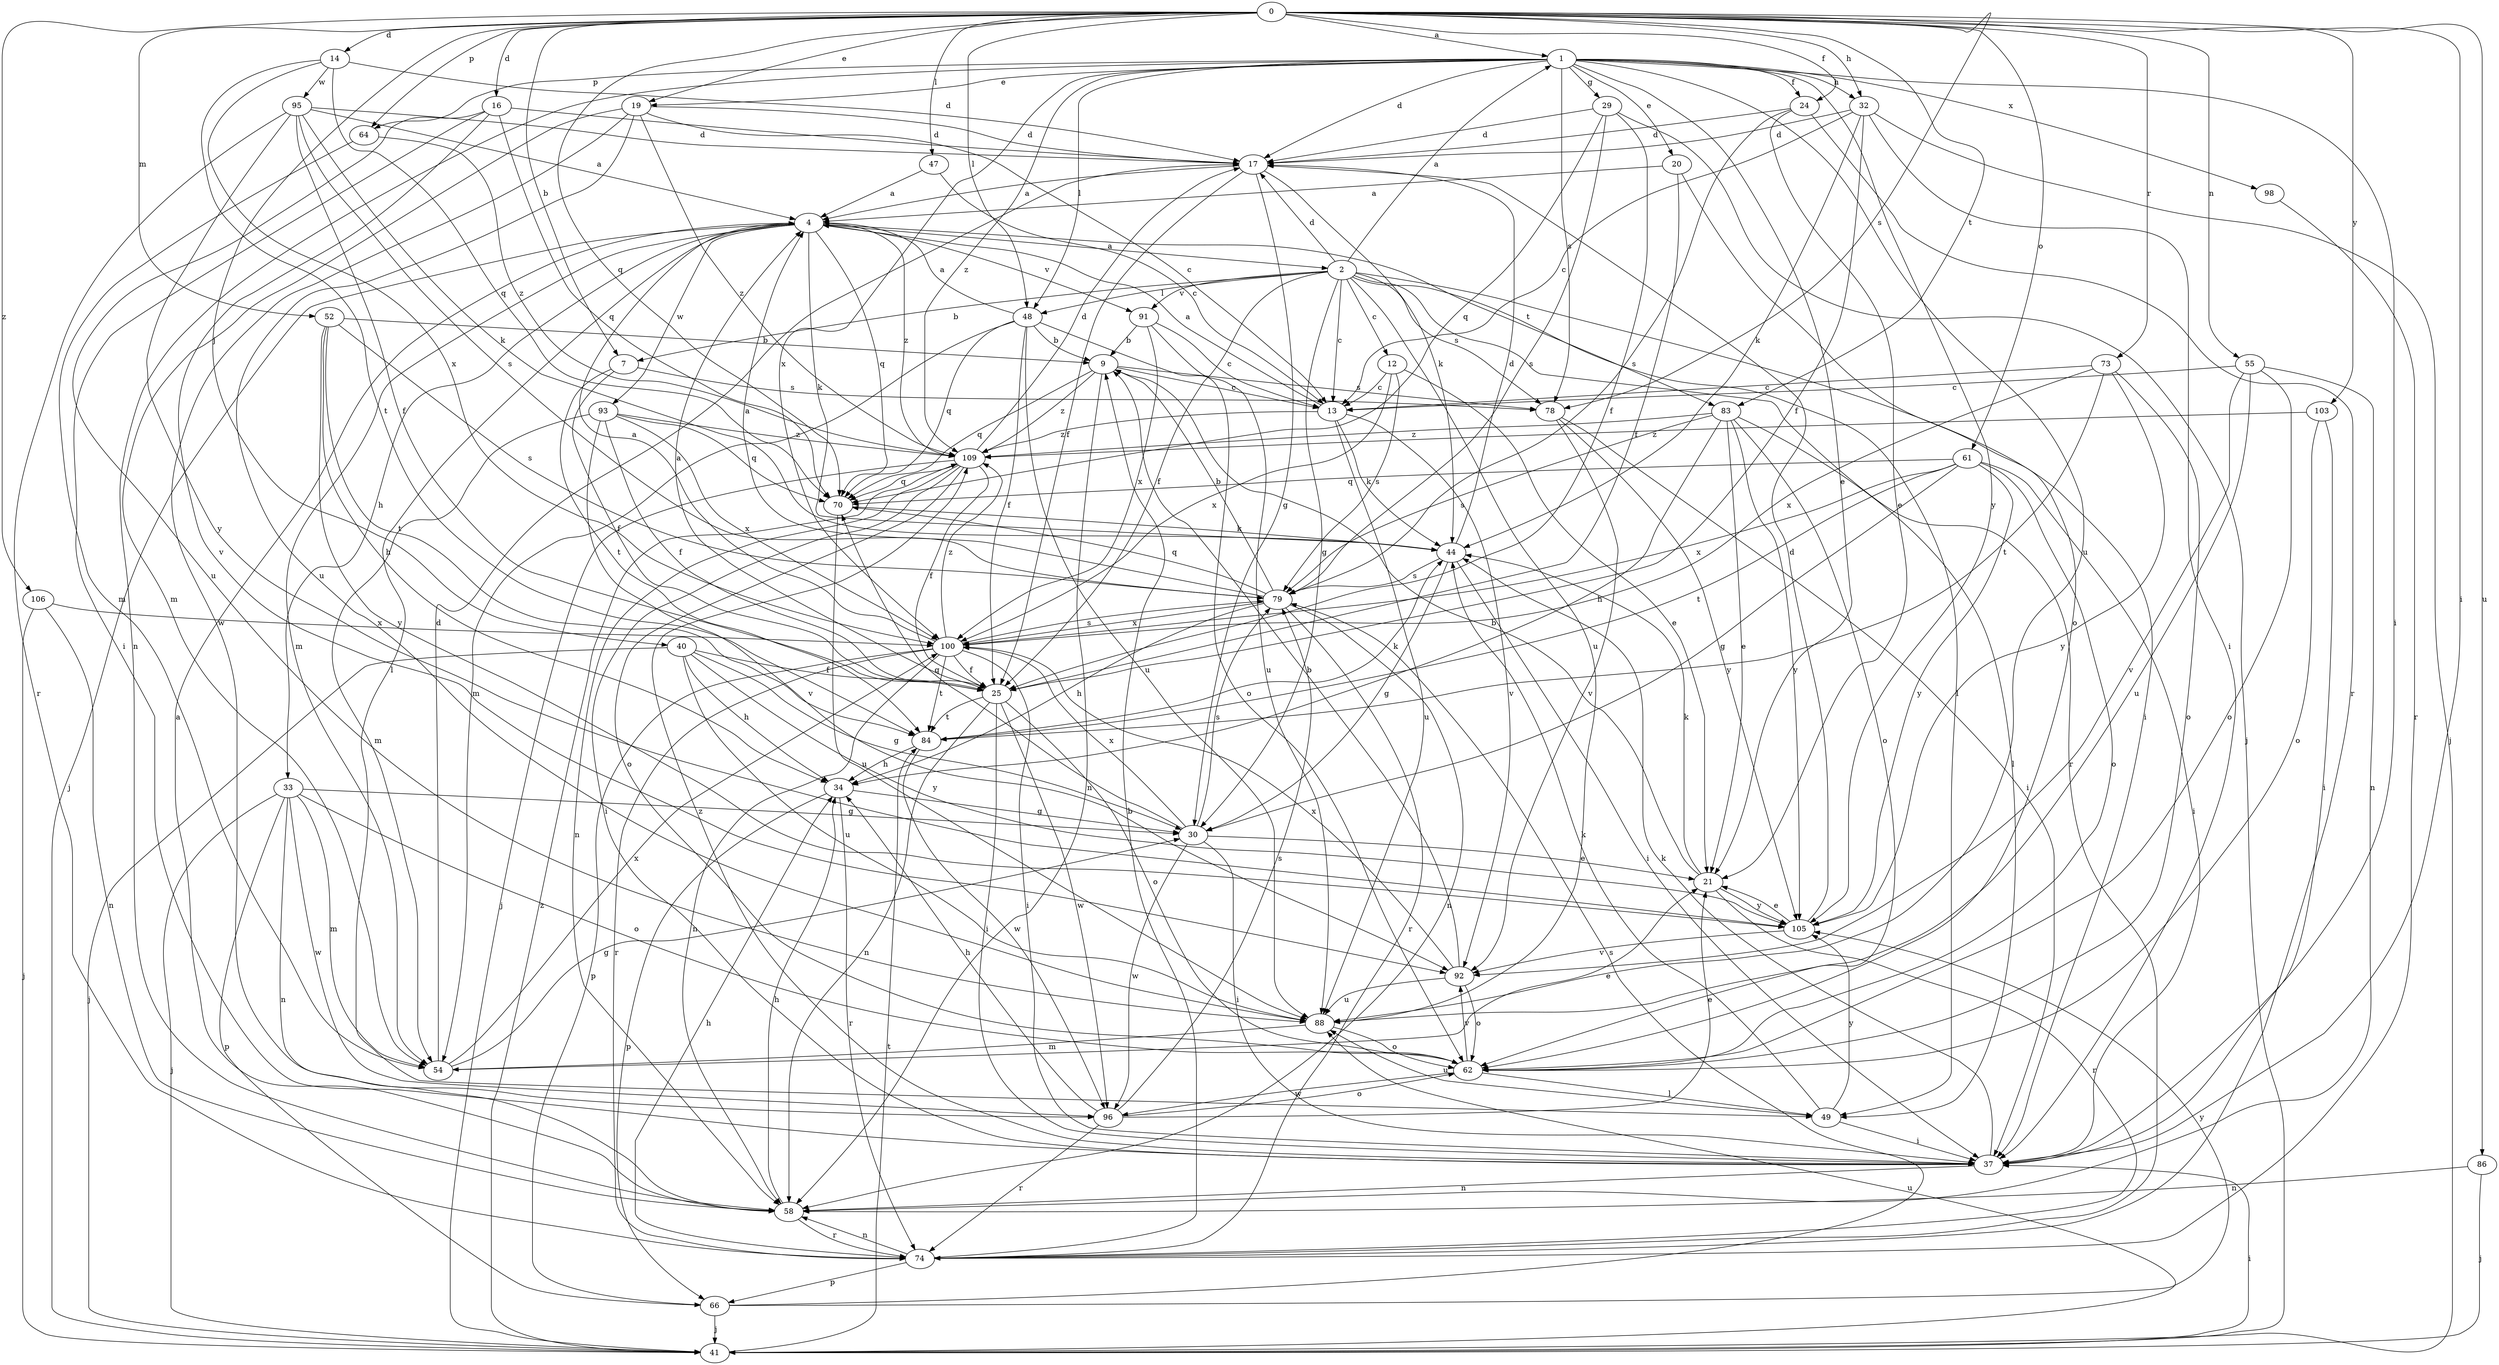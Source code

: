 strict digraph  {
0;
1;
2;
4;
7;
9;
12;
13;
14;
16;
17;
19;
20;
21;
24;
25;
29;
30;
32;
33;
34;
37;
40;
41;
44;
47;
48;
49;
52;
54;
55;
58;
61;
62;
64;
66;
70;
73;
74;
78;
79;
83;
84;
86;
88;
91;
92;
93;
95;
96;
98;
100;
103;
105;
106;
109;
0 -> 1  [label=a];
0 -> 7  [label=b];
0 -> 14  [label=d];
0 -> 16  [label=d];
0 -> 19  [label=e];
0 -> 24  [label=f];
0 -> 32  [label=h];
0 -> 37  [label=i];
0 -> 40  [label=j];
0 -> 47  [label=l];
0 -> 48  [label=l];
0 -> 52  [label=m];
0 -> 55  [label=n];
0 -> 61  [label=o];
0 -> 64  [label=p];
0 -> 70  [label=q];
0 -> 73  [label=r];
0 -> 78  [label=s];
0 -> 83  [label=t];
0 -> 86  [label=u];
0 -> 103  [label=y];
0 -> 106  [label=z];
1 -> 17  [label=d];
1 -> 19  [label=e];
1 -> 20  [label=e];
1 -> 21  [label=e];
1 -> 24  [label=f];
1 -> 29  [label=g];
1 -> 32  [label=h];
1 -> 37  [label=i];
1 -> 48  [label=l];
1 -> 58  [label=n];
1 -> 64  [label=p];
1 -> 78  [label=s];
1 -> 88  [label=u];
1 -> 98  [label=x];
1 -> 100  [label=x];
1 -> 105  [label=y];
1 -> 109  [label=z];
2 -> 1  [label=a];
2 -> 7  [label=b];
2 -> 12  [label=c];
2 -> 13  [label=c];
2 -> 17  [label=d];
2 -> 25  [label=f];
2 -> 30  [label=g];
2 -> 37  [label=i];
2 -> 48  [label=l];
2 -> 49  [label=l];
2 -> 74  [label=r];
2 -> 78  [label=s];
2 -> 88  [label=u];
2 -> 91  [label=v];
4 -> 2  [label=a];
4 -> 33  [label=h];
4 -> 41  [label=j];
4 -> 44  [label=k];
4 -> 49  [label=l];
4 -> 54  [label=m];
4 -> 70  [label=q];
4 -> 83  [label=t];
4 -> 91  [label=v];
4 -> 93  [label=w];
4 -> 109  [label=z];
7 -> 25  [label=f];
7 -> 78  [label=s];
7 -> 84  [label=t];
9 -> 13  [label=c];
9 -> 58  [label=n];
9 -> 70  [label=q];
9 -> 78  [label=s];
9 -> 109  [label=z];
12 -> 13  [label=c];
12 -> 21  [label=e];
12 -> 79  [label=s];
12 -> 100  [label=x];
13 -> 4  [label=a];
13 -> 44  [label=k];
13 -> 88  [label=u];
13 -> 92  [label=v];
13 -> 109  [label=z];
14 -> 17  [label=d];
14 -> 70  [label=q];
14 -> 84  [label=t];
14 -> 95  [label=w];
14 -> 100  [label=x];
16 -> 17  [label=d];
16 -> 37  [label=i];
16 -> 70  [label=q];
16 -> 88  [label=u];
16 -> 92  [label=v];
17 -> 4  [label=a];
17 -> 25  [label=f];
17 -> 30  [label=g];
17 -> 44  [label=k];
19 -> 13  [label=c];
19 -> 17  [label=d];
19 -> 54  [label=m];
19 -> 88  [label=u];
19 -> 96  [label=w];
19 -> 109  [label=z];
20 -> 4  [label=a];
20 -> 25  [label=f];
20 -> 62  [label=o];
21 -> 9  [label=b];
21 -> 44  [label=k];
21 -> 74  [label=r];
21 -> 105  [label=y];
24 -> 17  [label=d];
24 -> 21  [label=e];
24 -> 74  [label=r];
24 -> 79  [label=s];
25 -> 4  [label=a];
25 -> 37  [label=i];
25 -> 58  [label=n];
25 -> 62  [label=o];
25 -> 84  [label=t];
25 -> 96  [label=w];
29 -> 17  [label=d];
29 -> 25  [label=f];
29 -> 41  [label=j];
29 -> 70  [label=q];
29 -> 79  [label=s];
30 -> 21  [label=e];
30 -> 37  [label=i];
30 -> 70  [label=q];
30 -> 79  [label=s];
30 -> 96  [label=w];
30 -> 100  [label=x];
32 -> 13  [label=c];
32 -> 17  [label=d];
32 -> 25  [label=f];
32 -> 37  [label=i];
32 -> 41  [label=j];
32 -> 44  [label=k];
33 -> 30  [label=g];
33 -> 41  [label=j];
33 -> 54  [label=m];
33 -> 58  [label=n];
33 -> 62  [label=o];
33 -> 66  [label=p];
33 -> 96  [label=w];
34 -> 30  [label=g];
34 -> 66  [label=p];
34 -> 74  [label=r];
37 -> 44  [label=k];
37 -> 58  [label=n];
37 -> 109  [label=z];
40 -> 25  [label=f];
40 -> 30  [label=g];
40 -> 34  [label=h];
40 -> 41  [label=j];
40 -> 88  [label=u];
40 -> 105  [label=y];
41 -> 37  [label=i];
41 -> 84  [label=t];
41 -> 88  [label=u];
41 -> 109  [label=z];
44 -> 17  [label=d];
44 -> 30  [label=g];
44 -> 37  [label=i];
44 -> 79  [label=s];
47 -> 4  [label=a];
47 -> 13  [label=c];
48 -> 4  [label=a];
48 -> 9  [label=b];
48 -> 25  [label=f];
48 -> 54  [label=m];
48 -> 62  [label=o];
48 -> 70  [label=q];
48 -> 88  [label=u];
49 -> 37  [label=i];
49 -> 44  [label=k];
49 -> 88  [label=u];
49 -> 105  [label=y];
52 -> 9  [label=b];
52 -> 34  [label=h];
52 -> 79  [label=s];
52 -> 84  [label=t];
52 -> 105  [label=y];
54 -> 17  [label=d];
54 -> 21  [label=e];
54 -> 30  [label=g];
54 -> 100  [label=x];
55 -> 13  [label=c];
55 -> 58  [label=n];
55 -> 62  [label=o];
55 -> 88  [label=u];
55 -> 92  [label=v];
58 -> 4  [label=a];
58 -> 34  [label=h];
58 -> 74  [label=r];
61 -> 30  [label=g];
61 -> 37  [label=i];
61 -> 62  [label=o];
61 -> 70  [label=q];
61 -> 84  [label=t];
61 -> 100  [label=x];
61 -> 105  [label=y];
62 -> 49  [label=l];
62 -> 92  [label=v];
62 -> 96  [label=w];
64 -> 54  [label=m];
64 -> 109  [label=z];
66 -> 41  [label=j];
66 -> 79  [label=s];
66 -> 105  [label=y];
70 -> 44  [label=k];
70 -> 88  [label=u];
73 -> 13  [label=c];
73 -> 62  [label=o];
73 -> 84  [label=t];
73 -> 100  [label=x];
73 -> 105  [label=y];
74 -> 9  [label=b];
74 -> 34  [label=h];
74 -> 58  [label=n];
74 -> 66  [label=p];
78 -> 37  [label=i];
78 -> 92  [label=v];
78 -> 105  [label=y];
79 -> 4  [label=a];
79 -> 9  [label=b];
79 -> 34  [label=h];
79 -> 58  [label=n];
79 -> 70  [label=q];
79 -> 74  [label=r];
79 -> 100  [label=x];
83 -> 21  [label=e];
83 -> 34  [label=h];
83 -> 49  [label=l];
83 -> 62  [label=o];
83 -> 79  [label=s];
83 -> 105  [label=y];
83 -> 109  [label=z];
84 -> 34  [label=h];
84 -> 44  [label=k];
84 -> 96  [label=w];
86 -> 41  [label=j];
86 -> 58  [label=n];
88 -> 54  [label=m];
88 -> 62  [label=o];
91 -> 9  [label=b];
91 -> 13  [label=c];
91 -> 88  [label=u];
91 -> 100  [label=x];
92 -> 9  [label=b];
92 -> 62  [label=o];
92 -> 88  [label=u];
92 -> 100  [label=x];
93 -> 25  [label=f];
93 -> 54  [label=m];
93 -> 70  [label=q];
93 -> 92  [label=v];
93 -> 100  [label=x];
93 -> 109  [label=z];
95 -> 4  [label=a];
95 -> 17  [label=d];
95 -> 25  [label=f];
95 -> 44  [label=k];
95 -> 74  [label=r];
95 -> 79  [label=s];
95 -> 105  [label=y];
96 -> 21  [label=e];
96 -> 34  [label=h];
96 -> 62  [label=o];
96 -> 74  [label=r];
96 -> 79  [label=s];
98 -> 74  [label=r];
100 -> 4  [label=a];
100 -> 25  [label=f];
100 -> 37  [label=i];
100 -> 58  [label=n];
100 -> 66  [label=p];
100 -> 74  [label=r];
100 -> 79  [label=s];
100 -> 84  [label=t];
100 -> 109  [label=z];
103 -> 37  [label=i];
103 -> 62  [label=o];
103 -> 109  [label=z];
105 -> 17  [label=d];
105 -> 21  [label=e];
105 -> 92  [label=v];
106 -> 41  [label=j];
106 -> 58  [label=n];
106 -> 100  [label=x];
109 -> 17  [label=d];
109 -> 25  [label=f];
109 -> 37  [label=i];
109 -> 41  [label=j];
109 -> 58  [label=n];
109 -> 62  [label=o];
109 -> 70  [label=q];
}
